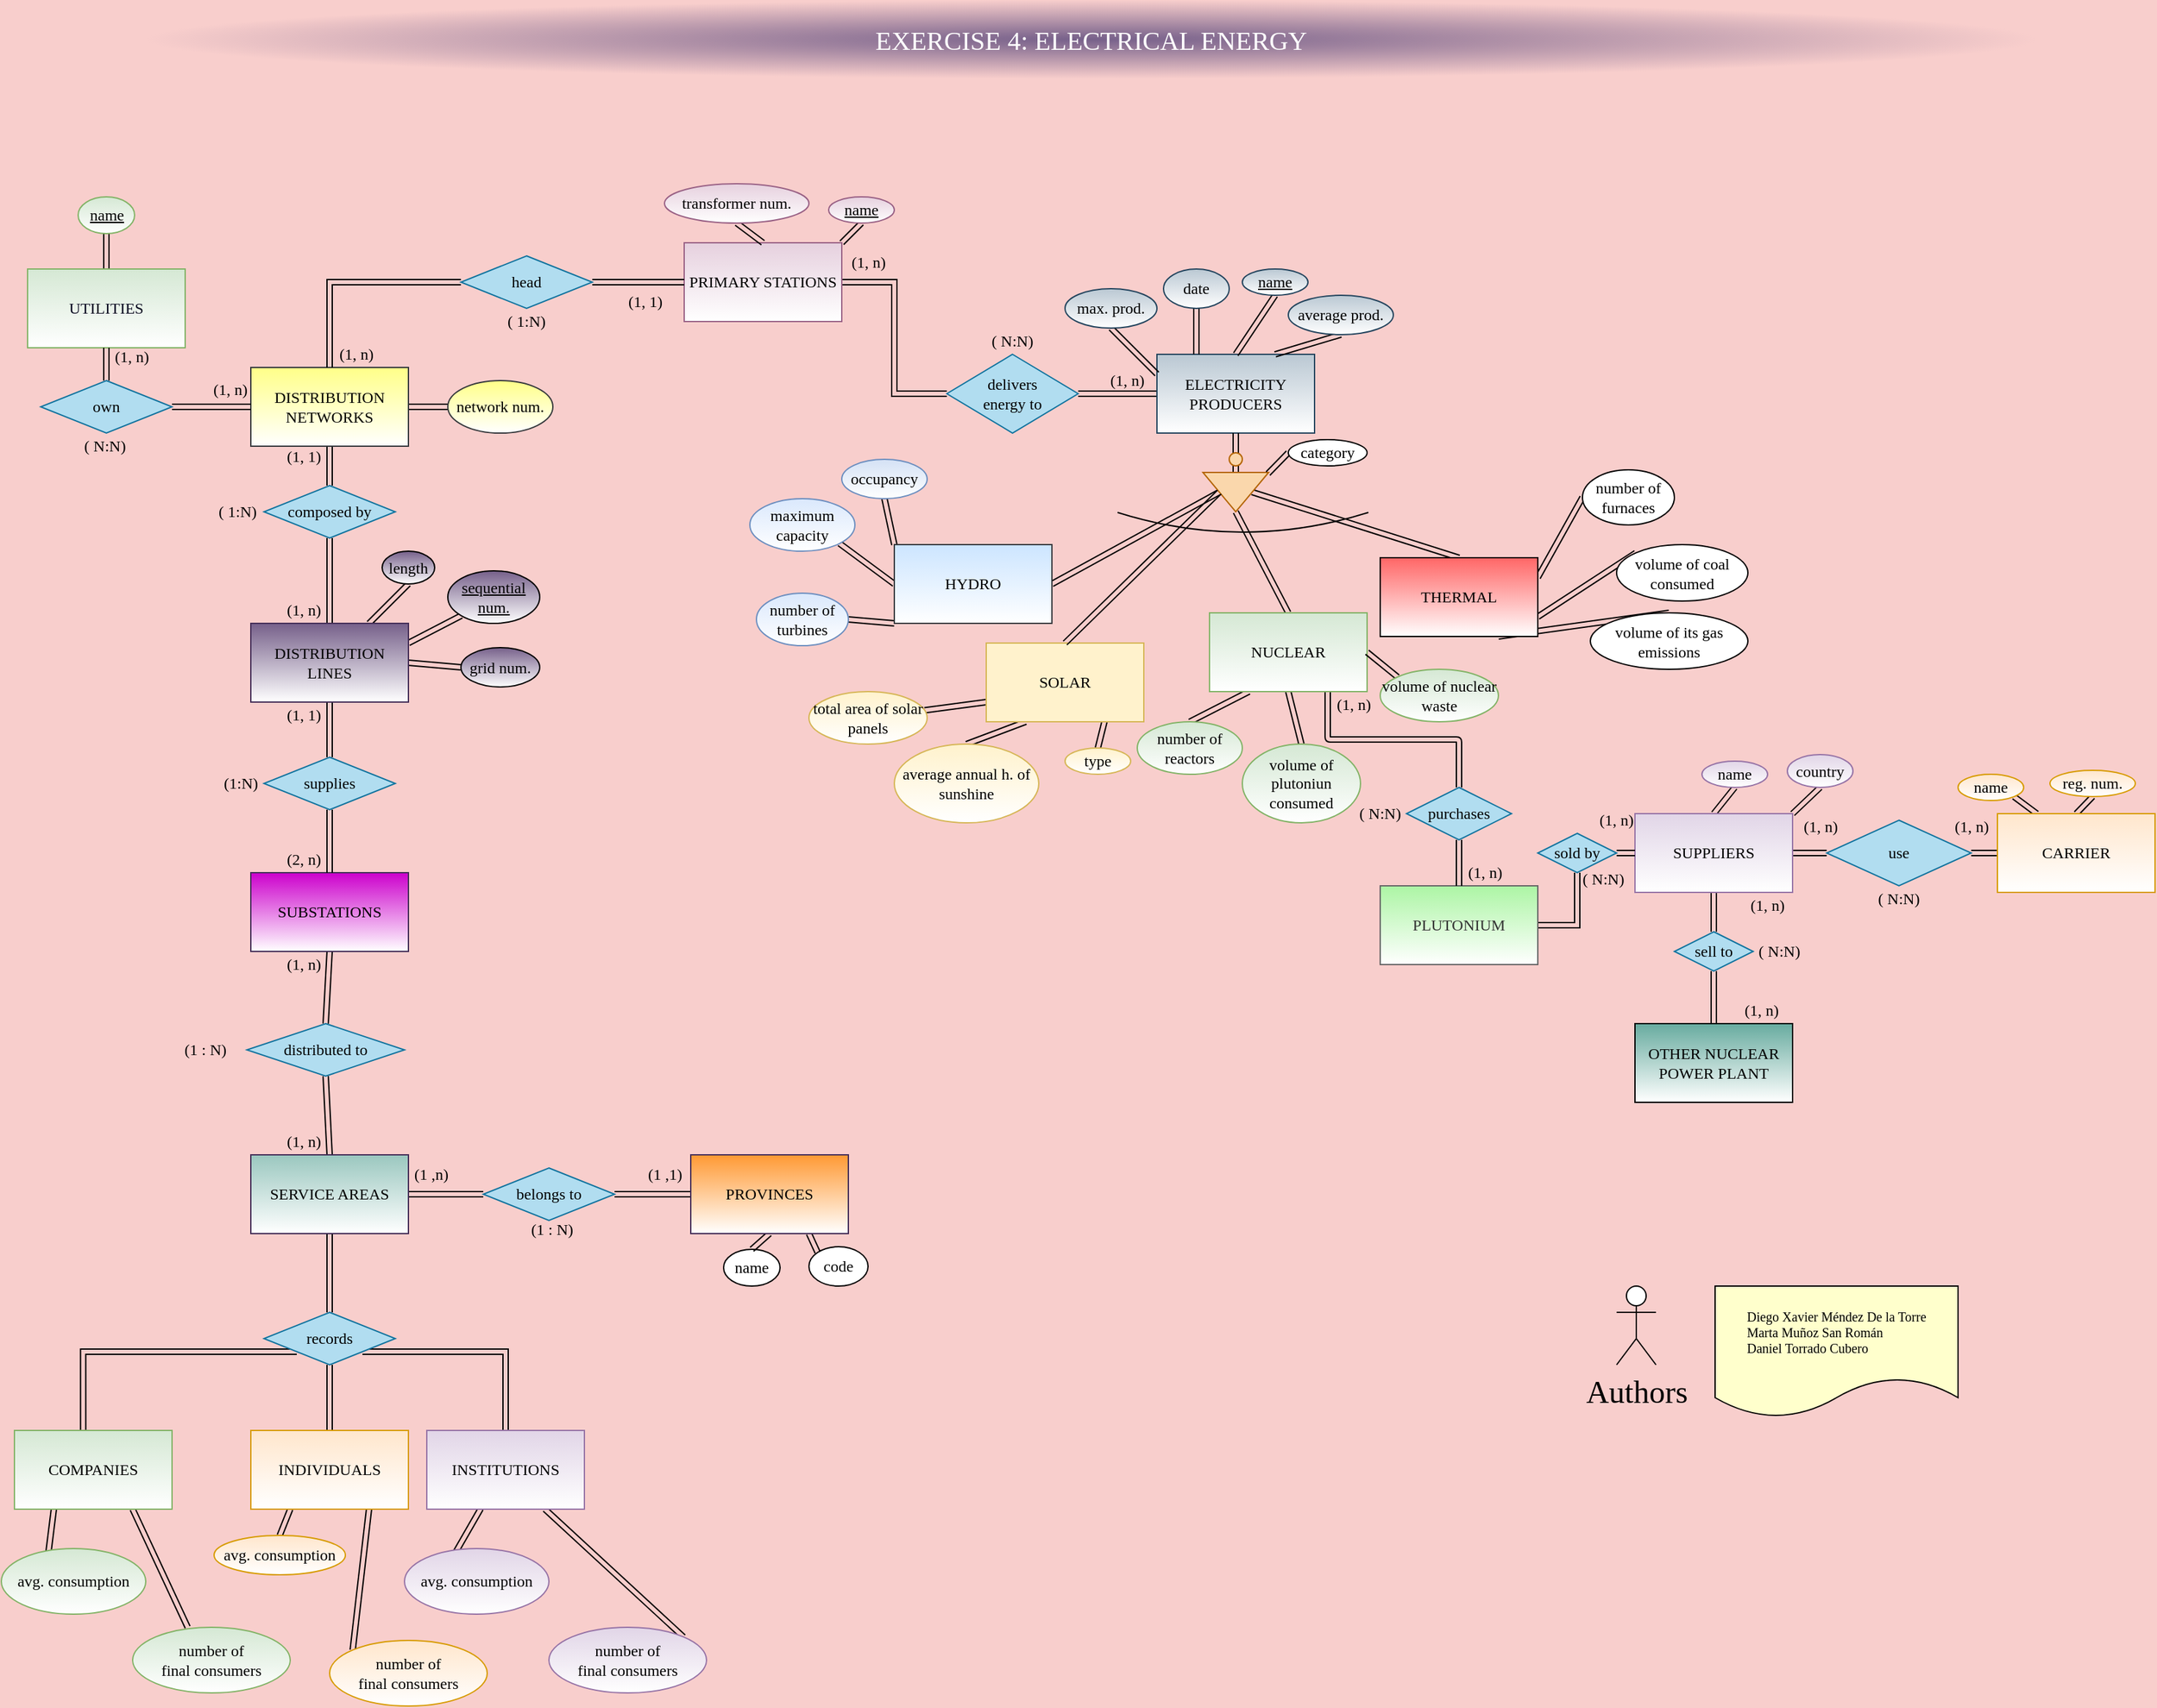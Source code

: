 <mxfile version="15.5.4" type="github"><diagram id="prFXIi07WwqbswN5CA85" name="Page-1"><mxGraphModel dx="2825" dy="1813" grid="1" gridSize="10" guides="1" tooltips="1" connect="1" arrows="1" fold="1" page="1" pageScale="1" pageWidth="827" pageHeight="1169" background="#F8CECC" math="0" shadow="0"><root><mxCell id="0"/><mxCell id="1" parent="0"/><mxCell id="YrB3uc7D3PAE-RMALFRV-20" style="edgeStyle=none;shape=link;rounded=0;orthogonalLoop=1;jettySize=auto;html=1;exitX=0;exitY=0.5;exitDx=0;exitDy=0;entryX=1;entryY=0.5;entryDx=0;entryDy=0;fontFamily=Comic Sans MS;" parent="1" source="ldzS_NpJP0oDCwRh57yl-1" target="YrB3uc7D3PAE-RMALFRV-17" edge="1"><mxGeometry relative="1" as="geometry"/></mxCell><mxCell id="ldzS_NpJP0oDCwRh57yl-1" value="&lt;font&gt;ELECTRICITY&lt;br&gt;PRODUCERS&lt;/font&gt;" style="whiteSpace=wrap;html=1;fillColor=#bac8d3;fontFamily=Comic Sans MS;strokeColor=#23445d;gradientColor=#ffffff;" parent="1" vertex="1"><mxGeometry x="50" y="-50" width="120" height="60" as="geometry"/></mxCell><mxCell id="ldzS_NpJP0oDCwRh57yl-11" style="edgeStyle=none;shape=link;orthogonalLoop=1;jettySize=auto;html=1;exitX=0.5;exitY=1;exitDx=0;exitDy=0;entryX=0.5;entryY=0;entryDx=0;entryDy=0;fontFamily=Comic Sans MS;" parent="1" source="ldzS_NpJP0oDCwRh57yl-7" target="ldzS_NpJP0oDCwRh57yl-1" edge="1"><mxGeometry relative="1" as="geometry"/></mxCell><mxCell id="ldzS_NpJP0oDCwRh57yl-7" value="&lt;u&gt;name&lt;/u&gt;" style="ellipse;whiteSpace=wrap;html=1;fontFamily=Comic Sans MS;fillColor=#bac8d3;strokeColor=#23445d;gradientColor=#ffffff;" parent="1" vertex="1"><mxGeometry x="115" y="-115" width="50" height="20" as="geometry"/></mxCell><mxCell id="ldzS_NpJP0oDCwRh57yl-14" style="edgeStyle=none;shape=link;orthogonalLoop=1;jettySize=auto;html=1;exitX=0.5;exitY=1;exitDx=0;exitDy=0;entryX=0.75;entryY=0;entryDx=0;entryDy=0;fontFamily=Comic Sans MS;" parent="1" source="ldzS_NpJP0oDCwRh57yl-8" target="ldzS_NpJP0oDCwRh57yl-1" edge="1"><mxGeometry relative="1" as="geometry"/></mxCell><mxCell id="ldzS_NpJP0oDCwRh57yl-8" value="average prod." style="ellipse;whiteSpace=wrap;html=1;fontFamily=Comic Sans MS;fillColor=#bac8d3;strokeColor=#23445d;gradientColor=#ffffff;" parent="1" vertex="1"><mxGeometry x="150" y="-95" width="80" height="30" as="geometry"/></mxCell><mxCell id="ldzS_NpJP0oDCwRh57yl-13" style="edgeStyle=none;shape=link;orthogonalLoop=1;jettySize=auto;html=1;exitX=0.5;exitY=1;exitDx=0;exitDy=0;entryX=0;entryY=0.25;entryDx=0;entryDy=0;fontFamily=Comic Sans MS;" parent="1" source="ldzS_NpJP0oDCwRh57yl-9" target="ldzS_NpJP0oDCwRh57yl-1" edge="1"><mxGeometry relative="1" as="geometry"/></mxCell><mxCell id="ldzS_NpJP0oDCwRh57yl-9" value="max. prod." style="ellipse;whiteSpace=wrap;html=1;fontFamily=Comic Sans MS;fillColor=#bac8d3;strokeColor=#23445d;gradientColor=#ffffff;" parent="1" vertex="1"><mxGeometry x="-20" y="-100" width="70" height="30" as="geometry"/></mxCell><mxCell id="ldzS_NpJP0oDCwRh57yl-12" style="edgeStyle=none;shape=link;orthogonalLoop=1;jettySize=auto;html=1;exitX=0.5;exitY=1;exitDx=0;exitDy=0;entryX=0.25;entryY=0;entryDx=0;entryDy=0;fontFamily=Comic Sans MS;" parent="1" source="ldzS_NpJP0oDCwRh57yl-10" target="ldzS_NpJP0oDCwRh57yl-1" edge="1"><mxGeometry relative="1" as="geometry"/></mxCell><mxCell id="ldzS_NpJP0oDCwRh57yl-10" value="date" style="ellipse;whiteSpace=wrap;html=1;fontFamily=Comic Sans MS;fillColor=#bac8d3;strokeColor=#23445d;gradientColor=#ffffff;" parent="1" vertex="1"><mxGeometry x="55" y="-115" width="50" height="30" as="geometry"/></mxCell><mxCell id="ldzS_NpJP0oDCwRh57yl-29" style="edgeStyle=none;shape=link;orthogonalLoop=1;jettySize=auto;html=1;exitX=0.5;exitY=0;exitDx=0;exitDy=0;entryX=0.5;entryY=0;entryDx=0;entryDy=0;fontFamily=Comic Sans MS;" parent="1" source="ldzS_NpJP0oDCwRh57yl-15" target="ldzS_NpJP0oDCwRh57yl-20" edge="1"><mxGeometry relative="1" as="geometry"/></mxCell><mxCell id="6f_53nZZ5mZmEuRhW4eu-20" style="edgeStyle=none;shape=link;orthogonalLoop=1;jettySize=auto;html=1;exitX=1;exitY=0.25;exitDx=0;exitDy=0;entryX=0;entryY=0.5;entryDx=0;entryDy=0;fontFamily=Comic Sans MS;" parent="1" source="ldzS_NpJP0oDCwRh57yl-15" target="6f_53nZZ5mZmEuRhW4eu-19" edge="1"><mxGeometry relative="1" as="geometry"/></mxCell><mxCell id="6f_53nZZ5mZmEuRhW4eu-21" style="edgeStyle=none;shape=link;orthogonalLoop=1;jettySize=auto;html=1;exitX=1;exitY=0.75;exitDx=0;exitDy=0;entryX=0;entryY=0;entryDx=0;entryDy=0;fontFamily=Comic Sans MS;" parent="1" source="ldzS_NpJP0oDCwRh57yl-15" target="6f_53nZZ5mZmEuRhW4eu-18" edge="1"><mxGeometry relative="1" as="geometry"/></mxCell><mxCell id="6f_53nZZ5mZmEuRhW4eu-22" style="edgeStyle=none;shape=link;orthogonalLoop=1;jettySize=auto;html=1;exitX=0.75;exitY=1;exitDx=0;exitDy=0;entryX=0.5;entryY=0;entryDx=0;entryDy=0;fontFamily=Comic Sans MS;" parent="1" source="ldzS_NpJP0oDCwRh57yl-15" target="6f_53nZZ5mZmEuRhW4eu-17" edge="1"><mxGeometry relative="1" as="geometry"/></mxCell><mxCell id="ldzS_NpJP0oDCwRh57yl-15" value="&lt;font&gt;THERMAL&lt;/font&gt;" style="whiteSpace=wrap;html=1;fillColor=#FF6666;strokeColor=#000000;gradientColor=#ffffff;fontFamily=Comic Sans MS;" parent="1" vertex="1"><mxGeometry x="220" y="105" width="120" height="60" as="geometry"/></mxCell><mxCell id="ldzS_NpJP0oDCwRh57yl-28" style="edgeStyle=none;shape=link;orthogonalLoop=1;jettySize=auto;html=1;exitX=0.5;exitY=0;exitDx=0;exitDy=0;entryX=1;entryY=0.5;entryDx=0;entryDy=0;fontFamily=Comic Sans MS;" parent="1" source="ldzS_NpJP0oDCwRh57yl-16" target="ldzS_NpJP0oDCwRh57yl-20" edge="1"><mxGeometry relative="1" as="geometry"/></mxCell><mxCell id="6f_53nZZ5mZmEuRhW4eu-14" style="edgeStyle=none;shape=link;orthogonalLoop=1;jettySize=auto;html=1;exitX=0.25;exitY=1;exitDx=0;exitDy=0;entryX=0.5;entryY=0;entryDx=0;entryDy=0;fontFamily=Comic Sans MS;" parent="1" source="ldzS_NpJP0oDCwRh57yl-16" target="6f_53nZZ5mZmEuRhW4eu-9" edge="1"><mxGeometry relative="1" as="geometry"/></mxCell><mxCell id="6f_53nZZ5mZmEuRhW4eu-15" style="edgeStyle=none;shape=link;orthogonalLoop=1;jettySize=auto;html=1;exitX=0.5;exitY=1;exitDx=0;exitDy=0;entryX=0.5;entryY=0;entryDx=0;entryDy=0;fontFamily=Comic Sans MS;" parent="1" source="ldzS_NpJP0oDCwRh57yl-16" target="6f_53nZZ5mZmEuRhW4eu-8" edge="1"><mxGeometry relative="1" as="geometry"/></mxCell><mxCell id="6f_53nZZ5mZmEuRhW4eu-25" style="edgeStyle=orthogonalEdgeStyle;shape=link;orthogonalLoop=1;jettySize=auto;html=1;exitX=0.75;exitY=1;exitDx=0;exitDy=0;entryX=0.5;entryY=0;entryDx=0;entryDy=0;fontFamily=Comic Sans MS;" parent="1" source="ldzS_NpJP0oDCwRh57yl-16" target="6f_53nZZ5mZmEuRhW4eu-24" edge="1"><mxGeometry relative="1" as="geometry"/></mxCell><mxCell id="ldzS_NpJP0oDCwRh57yl-16" value="&lt;font&gt;NUCLEAR&lt;/font&gt;" style="whiteSpace=wrap;html=1;fillColor=#d5e8d4;strokeColor=#82b366;fontFamily=Comic Sans MS;gradientColor=#ffffff;" parent="1" vertex="1"><mxGeometry x="90" y="147" width="120" height="60" as="geometry"/></mxCell><mxCell id="6f_53nZZ5mZmEuRhW4eu-4" style="edgeStyle=none;shape=link;orthogonalLoop=1;jettySize=auto;html=1;exitX=0;exitY=0.75;exitDx=0;exitDy=0;fontFamily=Comic Sans MS;" parent="1" source="ldzS_NpJP0oDCwRh57yl-17" target="6f_53nZZ5mZmEuRhW4eu-1" edge="1"><mxGeometry relative="1" as="geometry"/></mxCell><mxCell id="6f_53nZZ5mZmEuRhW4eu-10" style="edgeStyle=none;shape=link;orthogonalLoop=1;jettySize=auto;html=1;exitX=0.25;exitY=1;exitDx=0;exitDy=0;entryX=0.5;entryY=0;entryDx=0;entryDy=0;fontFamily=Comic Sans MS;" parent="1" source="ldzS_NpJP0oDCwRh57yl-17" target="6f_53nZZ5mZmEuRhW4eu-5" edge="1"><mxGeometry relative="1" as="geometry"/></mxCell><mxCell id="6f_53nZZ5mZmEuRhW4eu-11" style="edgeStyle=none;shape=link;orthogonalLoop=1;jettySize=auto;html=1;exitX=0.75;exitY=1;exitDx=0;exitDy=0;entryX=0.5;entryY=0;entryDx=0;entryDy=0;fontFamily=Comic Sans MS;" parent="1" source="ldzS_NpJP0oDCwRh57yl-17" target="6f_53nZZ5mZmEuRhW4eu-6" edge="1"><mxGeometry relative="1" as="geometry"/></mxCell><mxCell id="ldzS_NpJP0oDCwRh57yl-17" value="&lt;font&gt;SOLAR&lt;/font&gt;" style="whiteSpace=wrap;html=1;fillColor=#fff2cc;strokeColor=#d6b656;fontFamily=Comic Sans MS;" parent="1" vertex="1"><mxGeometry x="-80" y="170" width="120" height="60" as="geometry"/></mxCell><mxCell id="ldzS_NpJP0oDCwRh57yl-26" style="edgeStyle=none;shape=link;orthogonalLoop=1;jettySize=auto;html=1;exitX=1;exitY=0.5;exitDx=0;exitDy=0;entryX=0.5;entryY=1;entryDx=0;entryDy=0;fontFamily=Comic Sans MS;" parent="1" source="ldzS_NpJP0oDCwRh57yl-18" target="ldzS_NpJP0oDCwRh57yl-20" edge="1"><mxGeometry relative="1" as="geometry"/></mxCell><mxCell id="ldzS_NpJP0oDCwRh57yl-34" style="edgeStyle=none;shape=link;orthogonalLoop=1;jettySize=auto;html=1;exitX=0;exitY=1;exitDx=0;exitDy=0;entryX=1;entryY=0.5;entryDx=0;entryDy=0;fontFamily=Comic Sans MS;" parent="1" source="ldzS_NpJP0oDCwRh57yl-18" target="ldzS_NpJP0oDCwRh57yl-30" edge="1"><mxGeometry relative="1" as="geometry"/></mxCell><mxCell id="ldzS_NpJP0oDCwRh57yl-35" style="edgeStyle=none;shape=link;orthogonalLoop=1;jettySize=auto;html=1;exitX=0;exitY=0.5;exitDx=0;exitDy=0;entryX=1;entryY=1;entryDx=0;entryDy=0;fontFamily=Comic Sans MS;" parent="1" source="ldzS_NpJP0oDCwRh57yl-18" target="ldzS_NpJP0oDCwRh57yl-31" edge="1"><mxGeometry relative="1" as="geometry"/></mxCell><mxCell id="ldzS_NpJP0oDCwRh57yl-37" style="edgeStyle=none;shape=link;orthogonalLoop=1;jettySize=auto;html=1;exitX=0;exitY=0;exitDx=0;exitDy=0;entryX=0.5;entryY=1;entryDx=0;entryDy=0;fontFamily=Comic Sans MS;" parent="1" source="ldzS_NpJP0oDCwRh57yl-18" target="ldzS_NpJP0oDCwRh57yl-32" edge="1"><mxGeometry relative="1" as="geometry"/></mxCell><mxCell id="ldzS_NpJP0oDCwRh57yl-18" value="&lt;font&gt;HYDRO&lt;/font&gt;" style="whiteSpace=wrap;html=1;fillColor=#cce5ff;strokeColor=#36393d;gradientColor=#ffffff;fontFamily=Comic Sans MS;" parent="1" vertex="1"><mxGeometry x="-150" y="95" width="120" height="60" as="geometry"/></mxCell><mxCell id="ldzS_NpJP0oDCwRh57yl-22" style="edgeStyle=none;shape=link;orthogonalLoop=1;jettySize=auto;html=1;exitX=0.5;exitY=0;exitDx=0;exitDy=0;entryX=0.5;entryY=1;entryDx=0;entryDy=0;fontFamily=Comic Sans MS;" parent="1" source="ldzS_NpJP0oDCwRh57yl-19" target="ldzS_NpJP0oDCwRh57yl-1" edge="1"><mxGeometry relative="1" as="geometry"/></mxCell><mxCell id="ldzS_NpJP0oDCwRh57yl-23" style="edgeStyle=none;shape=link;orthogonalLoop=1;jettySize=auto;html=1;exitX=0.5;exitY=1;exitDx=0;exitDy=0;entryX=0;entryY=0.5;entryDx=0;entryDy=0;fontFamily=Comic Sans MS;" parent="1" source="ldzS_NpJP0oDCwRh57yl-19" target="ldzS_NpJP0oDCwRh57yl-20" edge="1"><mxGeometry relative="1" as="geometry"/></mxCell><mxCell id="YrB3uc7D3PAE-RMALFRV-31" value="" style="edgeStyle=none;shape=link;rounded=0;orthogonalLoop=1;jettySize=auto;html=1;fontFamily=Comic Sans MS;" parent="1" source="ldzS_NpJP0oDCwRh57yl-19" target="ldzS_NpJP0oDCwRh57yl-20" edge="1"><mxGeometry relative="1" as="geometry"/></mxCell><mxCell id="ldzS_NpJP0oDCwRh57yl-19" value="" style="ellipse;whiteSpace=wrap;html=1;aspect=fixed;fillColor=#fad7ac;strokeColor=#b46504;fontFamily=Comic Sans MS;" parent="1" vertex="1"><mxGeometry x="105" y="25" width="10" height="10" as="geometry"/></mxCell><mxCell id="ldzS_NpJP0oDCwRh57yl-20" value="" style="triangle;whiteSpace=wrap;html=1;rotation=90;fillColor=#fad7ac;strokeColor=#b46504;fontFamily=Comic Sans MS;" parent="1" vertex="1"><mxGeometry x="95" y="30" width="30" height="50" as="geometry"/></mxCell><mxCell id="ldzS_NpJP0oDCwRh57yl-25" style="edgeStyle=none;shape=link;orthogonalLoop=1;jettySize=auto;html=1;exitX=0;exitY=0.5;exitDx=0;exitDy=0;entryX=0.029;entryY=0.009;entryDx=0;entryDy=0;entryPerimeter=0;fontFamily=Comic Sans MS;" parent="1" source="ldzS_NpJP0oDCwRh57yl-24" target="ldzS_NpJP0oDCwRh57yl-20" edge="1"><mxGeometry relative="1" as="geometry"/></mxCell><mxCell id="ldzS_NpJP0oDCwRh57yl-24" value="category" style="ellipse;whiteSpace=wrap;html=1;fontFamily=Comic Sans MS;" parent="1" vertex="1"><mxGeometry x="150" y="15" width="60" height="20" as="geometry"/></mxCell><mxCell id="ldzS_NpJP0oDCwRh57yl-30" value="number of turbines" style="ellipse;whiteSpace=wrap;html=1;fontFamily=Comic Sans MS;fillColor=#dae8fc;strokeColor=#6c8ebf;gradientColor=#ffffff;" parent="1" vertex="1"><mxGeometry x="-255" y="132" width="70" height="40" as="geometry"/></mxCell><mxCell id="ldzS_NpJP0oDCwRh57yl-31" value="maximum capacity" style="ellipse;whiteSpace=wrap;html=1;fontFamily=Comic Sans MS;fillColor=#dae8fc;strokeColor=#6c8ebf;gradientColor=#ffffff;" parent="1" vertex="1"><mxGeometry x="-260" y="60" width="80" height="40" as="geometry"/></mxCell><mxCell id="ldzS_NpJP0oDCwRh57yl-32" value="occupancy&lt;br&gt;" style="ellipse;whiteSpace=wrap;html=1;fontFamily=Comic Sans MS;gradientColor=#ffffff;fillColor=#D4E1F5;strokeColor=#6C8EBF;" parent="1" vertex="1"><mxGeometry x="-190" y="30" width="65" height="30" as="geometry"/></mxCell><mxCell id="6f_53nZZ5mZmEuRhW4eu-1" value="total area of solar panels" style="ellipse;whiteSpace=wrap;html=1;fontFamily=Comic Sans MS;fillColor=#fff2cc;strokeColor=#d6b656;gradientColor=#ffffff;" parent="1" vertex="1"><mxGeometry x="-215" y="207" width="90" height="40" as="geometry"/></mxCell><mxCell id="6f_53nZZ5mZmEuRhW4eu-5" value="average annual h. of sunshine" style="ellipse;whiteSpace=wrap;html=1;fontFamily=Comic Sans MS;fillColor=#fff2cc;strokeColor=#d6b656;gradientColor=#ffffff;" parent="1" vertex="1"><mxGeometry x="-150" y="247" width="110" height="60" as="geometry"/></mxCell><mxCell id="6f_53nZZ5mZmEuRhW4eu-6" value="type" style="ellipse;whiteSpace=wrap;html=1;fontFamily=Comic Sans MS;fillColor=#fff2cc;strokeColor=#d6b656;gradientColor=#ffffff;" parent="1" vertex="1"><mxGeometry x="-20" y="250" width="50" height="20" as="geometry"/></mxCell><mxCell id="6f_53nZZ5mZmEuRhW4eu-16" style="edgeStyle=none;shape=link;orthogonalLoop=1;jettySize=auto;html=1;exitX=0;exitY=0;exitDx=0;exitDy=0;entryX=1;entryY=0.5;entryDx=0;entryDy=0;fontFamily=Comic Sans MS;" parent="1" source="6f_53nZZ5mZmEuRhW4eu-7" target="ldzS_NpJP0oDCwRh57yl-16" edge="1"><mxGeometry relative="1" as="geometry"/></mxCell><mxCell id="6f_53nZZ5mZmEuRhW4eu-7" value="volume of nuclear waste" style="ellipse;whiteSpace=wrap;html=1;fontFamily=Comic Sans MS;fillColor=#d5e8d4;strokeColor=#82b366;gradientColor=#ffffff;" parent="1" vertex="1"><mxGeometry x="220" y="190" width="90" height="40" as="geometry"/></mxCell><mxCell id="6f_53nZZ5mZmEuRhW4eu-8" value="volume of plutoniun consumed" style="ellipse;whiteSpace=wrap;html=1;fontFamily=Comic Sans MS;fillColor=#d5e8d4;strokeColor=#82b366;gradientColor=#ffffff;" parent="1" vertex="1"><mxGeometry x="115" y="247" width="90" height="60" as="geometry"/></mxCell><mxCell id="6f_53nZZ5mZmEuRhW4eu-9" value="number of reactors" style="ellipse;whiteSpace=wrap;html=1;fontFamily=Comic Sans MS;fillColor=#d5e8d4;strokeColor=#82b366;gradientColor=#ffffff;" parent="1" vertex="1"><mxGeometry x="35" y="230" width="80" height="40" as="geometry"/></mxCell><mxCell id="pt-1sr9hqCRw2JSQ9cuS-3" value="" style="shape=dataStorage;whiteSpace=wrap;html=1;fixedSize=1;rotation=-90;fontFamily=Comic Sans MS;" parent="1" vertex="1"><mxGeometry x="108" y="-17.5" width="15" height="191" as="geometry"/></mxCell><mxCell id="6f_53nZZ5mZmEuRhW4eu-13" value="" style="edgeStyle=none;shape=link;orthogonalLoop=1;jettySize=auto;html=1;exitX=0.5;exitY=0;exitDx=0;exitDy=0;entryX=0.5;entryY=1;entryDx=0;entryDy=0;endArrow=none;fontFamily=Comic Sans MS;" parent="1" source="ldzS_NpJP0oDCwRh57yl-17" target="ldzS_NpJP0oDCwRh57yl-20" edge="1"><mxGeometry relative="1" as="geometry"><mxPoint x="-20" y="170" as="sourcePoint"/><mxPoint x="110" y="80" as="targetPoint"/></mxGeometry></mxCell><mxCell id="6f_53nZZ5mZmEuRhW4eu-17" value="volume of its gas emissions" style="ellipse;whiteSpace=wrap;html=1;fontFamily=Comic Sans MS;" parent="1" vertex="1"><mxGeometry x="380" y="147" width="120" height="43" as="geometry"/></mxCell><mxCell id="6f_53nZZ5mZmEuRhW4eu-18" value="volume of coal consumed" style="ellipse;whiteSpace=wrap;html=1;fontFamily=Comic Sans MS;" parent="1" vertex="1"><mxGeometry x="400" y="95" width="100" height="43" as="geometry"/></mxCell><mxCell id="6f_53nZZ5mZmEuRhW4eu-19" value="number of furnaces" style="ellipse;whiteSpace=wrap;html=1;fontFamily=Comic Sans MS;" parent="1" vertex="1"><mxGeometry x="374" y="38" width="70" height="42" as="geometry"/></mxCell><mxCell id="8VY6zZfBCuzKIHHQkvY5-9" style="edgeStyle=orthogonalEdgeStyle;shape=link;rounded=0;orthogonalLoop=1;jettySize=auto;html=1;exitX=1;exitY=0.5;exitDx=0;exitDy=0;entryX=0.5;entryY=1;entryDx=0;entryDy=0;fontFamily=Comic Sans MS;" parent="1" source="6f_53nZZ5mZmEuRhW4eu-23" target="8VY6zZfBCuzKIHHQkvY5-8" edge="1"><mxGeometry relative="1" as="geometry"/></mxCell><mxCell id="6f_53nZZ5mZmEuRhW4eu-23" value="&lt;font&gt;PLUTONIUM&lt;/font&gt;" style="whiteSpace=wrap;html=1;fillColor=#ACF5A4;fontColor=#333333;strokeColor=#666666;fontFamily=Comic Sans MS;gradientColor=#ffffff;" parent="1" vertex="1"><mxGeometry x="220" y="355" width="120" height="60" as="geometry"/></mxCell><mxCell id="6f_53nZZ5mZmEuRhW4eu-26" style="edgeStyle=none;shape=link;orthogonalLoop=1;jettySize=auto;html=1;exitX=0.5;exitY=1;exitDx=0;exitDy=0;entryX=0.5;entryY=0;entryDx=0;entryDy=0;fontFamily=Comic Sans MS;" parent="1" source="6f_53nZZ5mZmEuRhW4eu-24" target="6f_53nZZ5mZmEuRhW4eu-23" edge="1"><mxGeometry relative="1" as="geometry"/></mxCell><mxCell id="6f_53nZZ5mZmEuRhW4eu-24" value="purchases" style="rhombus;whiteSpace=wrap;html=1;fillColor=#b1ddf0;strokeColor=#10739e;fontFamily=Comic Sans MS;" parent="1" vertex="1"><mxGeometry x="240" y="280" width="80" height="40" as="geometry"/></mxCell><mxCell id="YrB3uc7D3PAE-RMALFRV-6" style="edgeStyle=none;shape=link;rounded=0;orthogonalLoop=1;jettySize=auto;html=1;exitX=0.5;exitY=0;exitDx=0;exitDy=0;entryX=0.5;entryY=1;entryDx=0;entryDy=0;fontFamily=Comic Sans MS;" parent="1" source="6f_53nZZ5mZmEuRhW4eu-27" target="6f_53nZZ5mZmEuRhW4eu-28" edge="1"><mxGeometry relative="1" as="geometry"/></mxCell><mxCell id="YrB3uc7D3PAE-RMALFRV-7" style="edgeStyle=none;shape=link;rounded=0;orthogonalLoop=1;jettySize=auto;html=1;exitX=1;exitY=0;exitDx=0;exitDy=0;entryX=0.5;entryY=1;entryDx=0;entryDy=0;fontFamily=Comic Sans MS;" parent="1" source="6f_53nZZ5mZmEuRhW4eu-27" target="YrB3uc7D3PAE-RMALFRV-1" edge="1"><mxGeometry relative="1" as="geometry"/></mxCell><mxCell id="YrB3uc7D3PAE-RMALFRV-8" style="edgeStyle=none;shape=link;rounded=0;orthogonalLoop=1;jettySize=auto;html=1;exitX=1;exitY=0.5;exitDx=0;exitDy=0;entryX=0;entryY=0.5;entryDx=0;entryDy=0;fontFamily=Comic Sans MS;" parent="1" source="6f_53nZZ5mZmEuRhW4eu-27" target="YrB3uc7D3PAE-RMALFRV-2" edge="1"><mxGeometry relative="1" as="geometry"/></mxCell><mxCell id="8VY6zZfBCuzKIHHQkvY5-2" style="edgeStyle=orthogonalEdgeStyle;shape=link;rounded=0;orthogonalLoop=1;jettySize=auto;html=1;exitX=0.5;exitY=1;exitDx=0;exitDy=0;entryX=0.5;entryY=0;entryDx=0;entryDy=0;fontFamily=Comic Sans MS;" parent="1" source="6f_53nZZ5mZmEuRhW4eu-27" target="YrB3uc7D3PAE-RMALFRV-16" edge="1"><mxGeometry relative="1" as="geometry"/></mxCell><mxCell id="6f_53nZZ5mZmEuRhW4eu-27" value="&lt;font&gt;SUPPLIERS&lt;/font&gt;" style="whiteSpace=wrap;html=1;fillColor=#e1d5e7;strokeColor=#9673a6;fontFamily=Comic Sans MS;gradientColor=#ffffff;" parent="1" vertex="1"><mxGeometry x="414" y="300" width="120" height="60" as="geometry"/></mxCell><mxCell id="6f_53nZZ5mZmEuRhW4eu-28" value="name" style="ellipse;whiteSpace=wrap;html=1;fontFamily=Comic Sans MS;fillColor=#e1d5e7;strokeColor=#9673a6;gradientColor=#ffffff;" parent="1" vertex="1"><mxGeometry x="465" y="260" width="50" height="20" as="geometry"/></mxCell><mxCell id="YrB3uc7D3PAE-RMALFRV-1" value="&lt;font&gt;country&lt;/font&gt;" style="ellipse;whiteSpace=wrap;html=1;fontFamily=Comic Sans MS;fillColor=#e1d5e7;strokeColor=#9673a6;gradientColor=#ffffff;" parent="1" vertex="1"><mxGeometry x="530" y="255" width="50" height="25" as="geometry"/></mxCell><mxCell id="YrB3uc7D3PAE-RMALFRV-9" style="edgeStyle=none;shape=link;rounded=0;orthogonalLoop=1;jettySize=auto;html=1;exitX=1;exitY=0.5;exitDx=0;exitDy=0;entryX=0;entryY=0.5;entryDx=0;entryDy=0;fontFamily=Comic Sans MS;" parent="1" source="YrB3uc7D3PAE-RMALFRV-2" target="YrB3uc7D3PAE-RMALFRV-4" edge="1"><mxGeometry relative="1" as="geometry"/></mxCell><mxCell id="YrB3uc7D3PAE-RMALFRV-2" value="use" style="rhombus;whiteSpace=wrap;html=1;fillColor=#b1ddf0;strokeColor=#10739e;fontFamily=Comic Sans MS;" parent="1" vertex="1"><mxGeometry x="560" y="305" width="110" height="50" as="geometry"/></mxCell><mxCell id="YrB3uc7D3PAE-RMALFRV-12" style="edgeStyle=none;shape=link;rounded=0;orthogonalLoop=1;jettySize=auto;html=1;exitX=0.25;exitY=0;exitDx=0;exitDy=0;entryX=1;entryY=1;entryDx=0;entryDy=0;fontFamily=Comic Sans MS;" parent="1" source="YrB3uc7D3PAE-RMALFRV-4" target="YrB3uc7D3PAE-RMALFRV-10" edge="1"><mxGeometry relative="1" as="geometry"/></mxCell><mxCell id="YrB3uc7D3PAE-RMALFRV-13" style="edgeStyle=none;shape=link;rounded=0;orthogonalLoop=1;jettySize=auto;html=1;exitX=0.5;exitY=0;exitDx=0;exitDy=0;entryX=0.5;entryY=1;entryDx=0;entryDy=0;fontFamily=Comic Sans MS;" parent="1" source="YrB3uc7D3PAE-RMALFRV-4" target="YrB3uc7D3PAE-RMALFRV-11" edge="1"><mxGeometry relative="1" as="geometry"/></mxCell><mxCell id="YrB3uc7D3PAE-RMALFRV-4" value="&lt;font&gt;CARRIER&lt;/font&gt;" style="rounded=0;whiteSpace=wrap;html=1;sketch=0;fillColor=#ffe6cc;strokeColor=#d79b00;fontFamily=Comic Sans MS;gradientColor=#ffffff;" parent="1" vertex="1"><mxGeometry x="690" y="300" width="120" height="60" as="geometry"/></mxCell><mxCell id="YrB3uc7D3PAE-RMALFRV-10" value="name" style="ellipse;whiteSpace=wrap;html=1;fontFamily=Comic Sans MS;fillColor=#ffe6cc;strokeColor=#d79b00;gradientColor=#ffffff;" parent="1" vertex="1"><mxGeometry x="660" y="270" width="50" height="20" as="geometry"/></mxCell><mxCell id="YrB3uc7D3PAE-RMALFRV-11" value="reg. num." style="ellipse;whiteSpace=wrap;html=1;fontFamily=Comic Sans MS;fillColor=#ffe6cc;strokeColor=#d79b00;gradientColor=#ffffff;" parent="1" vertex="1"><mxGeometry x="730" y="267" width="65" height="20" as="geometry"/></mxCell><mxCell id="YrB3uc7D3PAE-RMALFRV-15" value="&lt;font&gt;OTHER NUCLEAR POWER PLANT&lt;/font&gt;" style="rounded=0;whiteSpace=wrap;html=1;fontFamily=Comic Sans MS;gradientColor=#ffffff;fillColor=#67AB9F;" parent="1" vertex="1"><mxGeometry x="414" y="460" width="120" height="60" as="geometry"/></mxCell><mxCell id="8VY6zZfBCuzKIHHQkvY5-3" style="edgeStyle=orthogonalEdgeStyle;shape=link;rounded=0;orthogonalLoop=1;jettySize=auto;html=1;exitX=0.5;exitY=1;exitDx=0;exitDy=0;entryX=0.5;entryY=0;entryDx=0;entryDy=0;fontFamily=Comic Sans MS;" parent="1" source="YrB3uc7D3PAE-RMALFRV-16" target="YrB3uc7D3PAE-RMALFRV-15" edge="1"><mxGeometry relative="1" as="geometry"/></mxCell><mxCell id="YrB3uc7D3PAE-RMALFRV-16" value="sell to" style="rhombus;whiteSpace=wrap;html=1;fillColor=#b1ddf0;strokeColor=#10739e;fontFamily=Comic Sans MS;" parent="1" vertex="1"><mxGeometry x="444" y="390" width="60" height="30" as="geometry"/></mxCell><mxCell id="YrB3uc7D3PAE-RMALFRV-21" style="edgeStyle=orthogonalEdgeStyle;shape=link;rounded=0;orthogonalLoop=1;jettySize=auto;html=1;exitX=0;exitY=0.5;exitDx=0;exitDy=0;entryX=1;entryY=0.5;entryDx=0;entryDy=0;fontFamily=Comic Sans MS;" parent="1" source="YrB3uc7D3PAE-RMALFRV-17" target="YrB3uc7D3PAE-RMALFRV-19" edge="1"><mxGeometry relative="1" as="geometry"/></mxCell><mxCell id="YrB3uc7D3PAE-RMALFRV-17" value="&lt;font&gt;delivers &lt;br&gt;energy to&lt;/font&gt;" style="rhombus;whiteSpace=wrap;html=1;fontFamily=Comic Sans MS;fillColor=#b1ddf0;strokeColor=#10739e;" parent="1" vertex="1"><mxGeometry x="-110" y="-50" width="100" height="60" as="geometry"/></mxCell><mxCell id="YrB3uc7D3PAE-RMALFRV-18" style="edgeStyle=none;shape=link;rounded=0;orthogonalLoop=1;jettySize=auto;html=1;exitX=0.5;exitY=1;exitDx=0;exitDy=0;fontFamily=Comic Sans MS;" parent="1" source="ldzS_NpJP0oDCwRh57yl-7" target="ldzS_NpJP0oDCwRh57yl-7" edge="1"><mxGeometry relative="1" as="geometry"/></mxCell><mxCell id="YrB3uc7D3PAE-RMALFRV-28" style="edgeStyle=none;shape=link;rounded=0;orthogonalLoop=1;jettySize=auto;html=1;exitX=1;exitY=0;exitDx=0;exitDy=0;entryX=0.5;entryY=1;entryDx=0;entryDy=0;fontFamily=Comic Sans MS;" parent="1" source="YrB3uc7D3PAE-RMALFRV-19" target="YrB3uc7D3PAE-RMALFRV-24" edge="1"><mxGeometry relative="1" as="geometry"/></mxCell><mxCell id="YrB3uc7D3PAE-RMALFRV-19" value="&lt;font&gt;PRIMARY STATIONS&lt;/font&gt;" style="rounded=0;whiteSpace=wrap;html=1;fontFamily=Comic Sans MS;fillColor=#e6d0de;strokeColor=#996185;gradientColor=#ffffff;" parent="1" vertex="1"><mxGeometry x="-310" y="-135" width="120" height="60" as="geometry"/></mxCell><mxCell id="YrB3uc7D3PAE-RMALFRV-22" value="(1, n)" style="text;html=1;align=center;verticalAlign=middle;resizable=0;points=[];autosize=1;strokeColor=none;fillColor=none;fontFamily=Comic Sans MS;" parent="1" vertex="1"><mxGeometry x="-190" y="-130" width="40" height="20" as="geometry"/></mxCell><mxCell id="YrB3uc7D3PAE-RMALFRV-23" value="(1, n)" style="text;html=1;align=center;verticalAlign=middle;resizable=0;points=[];autosize=1;strokeColor=none;fillColor=none;fontFamily=Comic Sans MS;" parent="1" vertex="1"><mxGeometry x="7" y="-40" width="40" height="20" as="geometry"/></mxCell><mxCell id="YrB3uc7D3PAE-RMALFRV-24" value="&lt;u&gt;name&lt;/u&gt;" style="ellipse;whiteSpace=wrap;html=1;fontFamily=Comic Sans MS;fillColor=#e6d0de;strokeColor=#996185;gradientColor=#ffffff;" parent="1" vertex="1"><mxGeometry x="-200" y="-170" width="50" height="20" as="geometry"/></mxCell><mxCell id="YrB3uc7D3PAE-RMALFRV-29" style="edgeStyle=none;shape=link;rounded=0;orthogonalLoop=1;jettySize=auto;html=1;exitX=0.5;exitY=1;exitDx=0;exitDy=0;entryX=0.5;entryY=0;entryDx=0;entryDy=0;fontFamily=Comic Sans MS;" parent="1" source="YrB3uc7D3PAE-RMALFRV-26" target="YrB3uc7D3PAE-RMALFRV-19" edge="1"><mxGeometry relative="1" as="geometry"/></mxCell><mxCell id="YrB3uc7D3PAE-RMALFRV-26" value="transformer num." style="ellipse;whiteSpace=wrap;html=1;fontFamily=Comic Sans MS;fillColor=#e6d0de;strokeColor=#996185;gradientColor=#ffffff;" parent="1" vertex="1"><mxGeometry x="-325" y="-180" width="110" height="30" as="geometry"/></mxCell><mxCell id="YrB3uc7D3PAE-RMALFRV-42" style="edgeStyle=none;shape=link;rounded=0;orthogonalLoop=1;jettySize=auto;html=1;exitX=1;exitY=0.5;exitDx=0;exitDy=0;entryX=0;entryY=0.5;entryDx=0;entryDy=0;fontFamily=Comic Sans MS;fontColor=#0A0B21;" parent="1" source="YrB3uc7D3PAE-RMALFRV-32" target="YrB3uc7D3PAE-RMALFRV-36" edge="1"><mxGeometry relative="1" as="geometry"/></mxCell><mxCell id="8VY6zZfBCuzKIHHQkvY5-16" style="edgeStyle=none;shape=link;rounded=0;orthogonalLoop=1;jettySize=auto;html=1;exitX=0.5;exitY=1;exitDx=0;exitDy=0;entryX=0.5;entryY=0;entryDx=0;entryDy=0;fontFamily=Comic Sans MS;" parent="1" source="YrB3uc7D3PAE-RMALFRV-32" target="8VY6zZfBCuzKIHHQkvY5-14" edge="1"><mxGeometry relative="1" as="geometry"/></mxCell><mxCell id="YrB3uc7D3PAE-RMALFRV-32" value="DISTRIBUTION NETWORKS" style="rounded=0;whiteSpace=wrap;html=1;fontFamily=Comic Sans MS;fillColor=#ffff88;strokeColor=#36393d;gradientColor=#ffffff;" parent="1" vertex="1"><mxGeometry x="-640" y="-40" width="120" height="60" as="geometry"/></mxCell><mxCell id="YrB3uc7D3PAE-RMALFRV-34" style="edgeStyle=none;shape=link;rounded=0;orthogonalLoop=1;jettySize=auto;html=1;exitX=1;exitY=0.5;exitDx=0;exitDy=0;entryX=0;entryY=0.5;entryDx=0;entryDy=0;fontFamily=Comic Sans MS;" parent="1" source="YrB3uc7D3PAE-RMALFRV-33" target="YrB3uc7D3PAE-RMALFRV-19" edge="1"><mxGeometry relative="1" as="geometry"/></mxCell><mxCell id="YrB3uc7D3PAE-RMALFRV-35" style="edgeStyle=orthogonalEdgeStyle;shape=link;rounded=0;orthogonalLoop=1;jettySize=auto;html=1;exitX=0;exitY=0.5;exitDx=0;exitDy=0;entryX=0.5;entryY=0;entryDx=0;entryDy=0;fontFamily=Comic Sans MS;" parent="1" source="YrB3uc7D3PAE-RMALFRV-33" target="YrB3uc7D3PAE-RMALFRV-32" edge="1"><mxGeometry relative="1" as="geometry"/></mxCell><mxCell id="YrB3uc7D3PAE-RMALFRV-33" value="&lt;font&gt;head&lt;/font&gt;" style="rhombus;whiteSpace=wrap;html=1;fontFamily=Comic Sans MS;fillColor=#b1ddf0;strokeColor=#10739e;" parent="1" vertex="1"><mxGeometry x="-480" y="-125" width="100" height="40" as="geometry"/></mxCell><mxCell id="YrB3uc7D3PAE-RMALFRV-36" value="network num." style="ellipse;whiteSpace=wrap;html=1;fontFamily=Comic Sans MS;fillColor=#ffff88;strokeColor=#36393d;gradientColor=#ffffff;" parent="1" vertex="1"><mxGeometry x="-490" y="-30" width="80" height="40" as="geometry"/></mxCell><mxCell id="YrB3uc7D3PAE-RMALFRV-43" style="edgeStyle=none;shape=link;rounded=0;orthogonalLoop=1;jettySize=auto;html=1;exitX=0.5;exitY=1;exitDx=0;exitDy=0;entryX=0.5;entryY=0;entryDx=0;entryDy=0;fontFamily=Comic Sans MS;fontColor=#0A0B21;" parent="1" source="YrB3uc7D3PAE-RMALFRV-39" target="YrB3uc7D3PAE-RMALFRV-41" edge="1"><mxGeometry relative="1" as="geometry"/></mxCell><mxCell id="YrB3uc7D3PAE-RMALFRV-39" value="&lt;u&gt;name&lt;/u&gt;" style="ellipse;whiteSpace=wrap;html=1;fontFamily=Comic Sans MS;strokeColor=#82b366;fillColor=#d5e8d4;gradientColor=#ffffff;" parent="1" vertex="1"><mxGeometry x="-771.5" y="-170" width="43" height="28" as="geometry"/></mxCell><mxCell id="8VY6zZfBCuzKIHHQkvY5-15" style="edgeStyle=none;shape=link;rounded=0;orthogonalLoop=1;jettySize=auto;html=1;entryX=0;entryY=0.5;entryDx=0;entryDy=0;fontFamily=Comic Sans MS;exitX=1;exitY=0.5;exitDx=0;exitDy=0;" parent="1" source="c-c2CVMp0ZG7L245J26K-8" target="YrB3uc7D3PAE-RMALFRV-32" edge="1"><mxGeometry relative="1" as="geometry"><mxPoint x="-690" y="-10" as="sourcePoint"/></mxGeometry></mxCell><mxCell id="YrB3uc7D3PAE-RMALFRV-41" value="&lt;font color=&quot;#0A0B21&quot;&gt;UTILITIES&lt;/font&gt;" style="rounded=0;whiteSpace=wrap;html=1;fontFamily=Comic Sans MS;fillColor=#d5e8d4;strokeColor=#82b366;gradientColor=#ffffff;" parent="1" vertex="1"><mxGeometry x="-810" y="-115" width="120" height="60" as="geometry"/></mxCell><mxCell id="8VY6zZfBCuzKIHHQkvY5-4" value="(1, n)" style="text;html=1;align=center;verticalAlign=middle;resizable=0;points=[];autosize=1;strokeColor=none;fillColor=none;fontFamily=Comic Sans MS;" parent="1" vertex="1"><mxGeometry x="650" y="300" width="40" height="20" as="geometry"/></mxCell><mxCell id="8VY6zZfBCuzKIHHQkvY5-5" value="(1, n)" style="text;html=1;align=center;verticalAlign=middle;resizable=0;points=[];autosize=1;strokeColor=none;fillColor=none;fontFamily=Comic Sans MS;" parent="1" vertex="1"><mxGeometry x="535" y="300" width="40" height="20" as="geometry"/></mxCell><mxCell id="8VY6zZfBCuzKIHHQkvY5-6" value="(1, n)" style="text;html=1;align=center;verticalAlign=middle;resizable=0;points=[];autosize=1;strokeColor=none;fillColor=none;fontFamily=Comic Sans MS;" parent="1" vertex="1"><mxGeometry x="490" y="440" width="40" height="20" as="geometry"/></mxCell><mxCell id="8VY6zZfBCuzKIHHQkvY5-10" style="edgeStyle=none;shape=link;rounded=0;orthogonalLoop=1;jettySize=auto;html=1;exitX=1;exitY=0.5;exitDx=0;exitDy=0;entryX=0;entryY=0.5;entryDx=0;entryDy=0;fontFamily=Comic Sans MS;" parent="1" source="8VY6zZfBCuzKIHHQkvY5-8" target="6f_53nZZ5mZmEuRhW4eu-27" edge="1"><mxGeometry relative="1" as="geometry"/></mxCell><mxCell id="8VY6zZfBCuzKIHHQkvY5-8" value="sold by" style="rhombus;whiteSpace=wrap;html=1;fillColor=#b1ddf0;strokeColor=#10739e;fontFamily=Comic Sans MS;" parent="1" vertex="1"><mxGeometry x="340" y="315" width="60" height="30" as="geometry"/></mxCell><mxCell id="8VY6zZfBCuzKIHHQkvY5-12" value="(1, 1)" style="text;html=1;align=center;verticalAlign=middle;resizable=0;points=[];autosize=1;strokeColor=none;fillColor=none;fontFamily=Comic Sans MS;" parent="1" vertex="1"><mxGeometry x="-360" y="-100" width="40" height="20" as="geometry"/></mxCell><mxCell id="8VY6zZfBCuzKIHHQkvY5-13" value="(1, n)" style="text;html=1;align=center;verticalAlign=middle;resizable=0;points=[];autosize=1;strokeColor=none;fillColor=none;fontFamily=Comic Sans MS;" parent="1" vertex="1"><mxGeometry x="-580" y="-60" width="40" height="20" as="geometry"/></mxCell><mxCell id="4F8NbH_H7MwRvUFTVE01-8" style="edgeStyle=none;shape=link;rounded=0;orthogonalLoop=1;jettySize=auto;html=1;exitX=0.5;exitY=1;exitDx=0;exitDy=0;entryX=0.5;entryY=0;entryDx=0;entryDy=0;fontFamily=Comic Sans MS;fontColor=#000000;" parent="1" source="8VY6zZfBCuzKIHHQkvY5-14" target="4F8NbH_H7MwRvUFTVE01-1" edge="1"><mxGeometry relative="1" as="geometry"/></mxCell><mxCell id="8VY6zZfBCuzKIHHQkvY5-14" value="&lt;font&gt;composed by&lt;/font&gt;" style="rhombus;whiteSpace=wrap;html=1;fontFamily=Comic Sans MS;fillColor=#b1ddf0;strokeColor=#10739e;" parent="1" vertex="1"><mxGeometry x="-630" y="50" width="100" height="40" as="geometry"/></mxCell><mxCell id="8VY6zZfBCuzKIHHQkvY5-17" value="(1, 1)" style="text;html=1;align=center;verticalAlign=middle;resizable=0;points=[];autosize=1;strokeColor=none;fillColor=none;fontFamily=Comic Sans MS;" parent="1" vertex="1"><mxGeometry x="-620" y="18" width="40" height="20" as="geometry"/></mxCell><mxCell id="4F8NbH_H7MwRvUFTVE01-1" value="&lt;font color=&quot;#000000&quot;&gt;DISTRIBUTION&lt;br&gt;LINES&lt;/font&gt;" style="rounded=0;whiteSpace=wrap;html=1;fillColor=#76608a;fontColor=#ffffff;strokeColor=#432D57;gradientColor=#ffffff;fontFamily=Comic Sans MS;" parent="1" vertex="1"><mxGeometry x="-640" y="155" width="120" height="60" as="geometry"/></mxCell><mxCell id="4F8NbH_H7MwRvUFTVE01-10" style="edgeStyle=none;shape=link;rounded=0;orthogonalLoop=1;jettySize=auto;html=1;exitX=0;exitY=1;exitDx=0;exitDy=0;entryX=1;entryY=0.25;entryDx=0;entryDy=0;fontFamily=Comic Sans MS;fontColor=#000000;" parent="1" source="4F8NbH_H7MwRvUFTVE01-2" target="4F8NbH_H7MwRvUFTVE01-1" edge="1"><mxGeometry relative="1" as="geometry"/></mxCell><mxCell id="4F8NbH_H7MwRvUFTVE01-2" value="&lt;font&gt;&lt;u&gt;sequential num.&lt;/u&gt;&lt;/font&gt;" style="ellipse;whiteSpace=wrap;html=1;fontFamily=Comic Sans MS;fontColor=#000000;gradientColor=#ffffff;fillColor=#76608A;" parent="1" vertex="1"><mxGeometry x="-490" y="115" width="70" height="40" as="geometry"/></mxCell><mxCell id="4F8NbH_H7MwRvUFTVE01-9" style="edgeStyle=none;shape=link;rounded=0;orthogonalLoop=1;jettySize=auto;html=1;exitX=0.5;exitY=1;exitDx=0;exitDy=0;entryX=0.75;entryY=0;entryDx=0;entryDy=0;fontFamily=Comic Sans MS;fontColor=#000000;" parent="1" source="4F8NbH_H7MwRvUFTVE01-3" target="4F8NbH_H7MwRvUFTVE01-1" edge="1"><mxGeometry relative="1" as="geometry"/></mxCell><mxCell id="4F8NbH_H7MwRvUFTVE01-3" value="length" style="ellipse;whiteSpace=wrap;html=1;fontFamily=Comic Sans MS;fontColor=#000000;gradientColor=#ffffff;fillColor=#76608A;" parent="1" vertex="1"><mxGeometry x="-540" y="100" width="40" height="25" as="geometry"/></mxCell><mxCell id="4F8NbH_H7MwRvUFTVE01-11" style="edgeStyle=none;shape=link;rounded=0;orthogonalLoop=1;jettySize=auto;html=1;exitX=0;exitY=0.5;exitDx=0;exitDy=0;entryX=1;entryY=0.5;entryDx=0;entryDy=0;fontFamily=Comic Sans MS;fontColor=#000000;" parent="1" source="4F8NbH_H7MwRvUFTVE01-5" target="4F8NbH_H7MwRvUFTVE01-1" edge="1"><mxGeometry relative="1" as="geometry"/></mxCell><mxCell id="4F8NbH_H7MwRvUFTVE01-5" value="grid num." style="ellipse;whiteSpace=wrap;html=1;fontFamily=Comic Sans MS;fontColor=#000000;gradientColor=#ffffff;fillColor=#76608A;" parent="1" vertex="1"><mxGeometry x="-480" y="173.5" width="60" height="30" as="geometry"/></mxCell><mxCell id="4F8NbH_H7MwRvUFTVE01-24" style="edgeStyle=none;shape=link;rounded=0;orthogonalLoop=1;jettySize=auto;html=1;exitX=0.5;exitY=1;exitDx=0;exitDy=0;entryX=0.5;entryY=0;entryDx=0;entryDy=0;fontFamily=Comic Sans MS;fontColor=#000000;" parent="1" source="4F8NbH_H7MwRvUFTVE01-13" target="4F8NbH_H7MwRvUFTVE01-23" edge="1"><mxGeometry relative="1" as="geometry"/></mxCell><mxCell id="4F8NbH_H7MwRvUFTVE01-13" value="&lt;font color=&quot;#000000&quot;&gt;SUBSTATIONS&lt;br&gt;&lt;/font&gt;" style="rounded=0;whiteSpace=wrap;html=1;fillColor=#CC00CC;fontColor=#ffffff;strokeColor=#432D57;gradientColor=#ffffff;fontFamily=Comic Sans MS;" parent="1" vertex="1"><mxGeometry x="-640" y="345" width="120" height="60" as="geometry"/></mxCell><mxCell id="4F8NbH_H7MwRvUFTVE01-16" style="edgeStyle=none;shape=link;rounded=0;orthogonalLoop=1;jettySize=auto;html=1;exitX=0.5;exitY=1;exitDx=0;exitDy=0;entryX=0.5;entryY=0;entryDx=0;entryDy=0;fontFamily=Comic Sans MS;fontColor=#000000;" parent="1" source="4F8NbH_H7MwRvUFTVE01-14" target="4F8NbH_H7MwRvUFTVE01-15" edge="1"><mxGeometry relative="1" as="geometry"/></mxCell><mxCell id="4F8NbH_H7MwRvUFTVE01-14" value="&lt;font color=&quot;#000000&quot;&gt;DISTRIBUTION&lt;br&gt;LINES&lt;/font&gt;" style="rounded=0;whiteSpace=wrap;html=1;fillColor=#76608A;fontColor=#ffffff;strokeColor=#432D57;gradientColor=#ffffff;fontFamily=Comic Sans MS;" parent="1" vertex="1"><mxGeometry x="-640" y="155" width="120" height="60" as="geometry"/></mxCell><mxCell id="4F8NbH_H7MwRvUFTVE01-17" style="edgeStyle=none;shape=link;rounded=0;orthogonalLoop=1;jettySize=auto;html=1;exitX=0.5;exitY=1;exitDx=0;exitDy=0;entryX=0.5;entryY=0;entryDx=0;entryDy=0;fontFamily=Comic Sans MS;fontColor=#000000;" parent="1" source="4F8NbH_H7MwRvUFTVE01-15" target="4F8NbH_H7MwRvUFTVE01-13" edge="1"><mxGeometry relative="1" as="geometry"/></mxCell><mxCell id="4F8NbH_H7MwRvUFTVE01-15" value="&lt;font&gt;supplies&lt;/font&gt;" style="rhombus;whiteSpace=wrap;html=1;fontFamily=Comic Sans MS;fillColor=#b1ddf0;strokeColor=#10739e;" parent="1" vertex="1"><mxGeometry x="-630" y="257" width="100" height="40" as="geometry"/></mxCell><mxCell id="4F8NbH_H7MwRvUFTVE01-18" value="(1, 1)" style="text;html=1;align=center;verticalAlign=middle;resizable=0;points=[];autosize=1;strokeColor=none;fillColor=none;fontFamily=Comic Sans MS;fontColor=#000000;" parent="1" vertex="1"><mxGeometry x="-620" y="215" width="40" height="20" as="geometry"/></mxCell><mxCell id="4F8NbH_H7MwRvUFTVE01-19" value="(2, n)" style="text;html=1;align=center;verticalAlign=middle;resizable=0;points=[];autosize=1;strokeColor=none;fillColor=none;fontFamily=Comic Sans MS;fontColor=#000000;" parent="1" vertex="1"><mxGeometry x="-620" y="325" width="40" height="20" as="geometry"/></mxCell><mxCell id="4F8NbH_H7MwRvUFTVE01-20" value="code" style="ellipse;whiteSpace=wrap;html=1;fontFamily=Comic Sans MS;fontColor=#000000;gradientColor=#ffffff;" parent="1" vertex="1"><mxGeometry x="-215" y="630" width="45" height="30" as="geometry"/></mxCell><mxCell id="4F8NbH_H7MwRvUFTVE01-21" value="&lt;span&gt;&lt;font&gt;name&lt;/font&gt;&lt;/span&gt;" style="ellipse;whiteSpace=wrap;html=1;fontStyle=0;fontFamily=Comic Sans MS;" parent="1" vertex="1"><mxGeometry x="-280" y="632" width="43" height="28" as="geometry"/></mxCell><mxCell id="4F8NbH_H7MwRvUFTVE01-28" style="edgeStyle=none;shape=link;rounded=0;orthogonalLoop=1;jettySize=auto;html=1;exitX=0.5;exitY=1;exitDx=0;exitDy=0;entryX=0.5;entryY=0;entryDx=0;entryDy=0;fontFamily=Comic Sans MS;fontColor=#000000;" parent="1" source="4F8NbH_H7MwRvUFTVE01-23" target="4F8NbH_H7MwRvUFTVE01-26" edge="1"><mxGeometry relative="1" as="geometry"/></mxCell><mxCell id="4F8NbH_H7MwRvUFTVE01-23" value="&lt;font&gt;distributed to&lt;/font&gt;" style="rhombus;whiteSpace=wrap;html=1;fontFamily=Comic Sans MS;fillColor=#b1ddf0;strokeColor=#10739e;" parent="1" vertex="1"><mxGeometry x="-643" y="460" width="120" height="40" as="geometry"/></mxCell><mxCell id="4F8NbH_H7MwRvUFTVE01-25" value="(1, n)" style="text;html=1;align=center;verticalAlign=middle;resizable=0;points=[];autosize=1;strokeColor=none;fillColor=none;fontFamily=Comic Sans MS;fontColor=#000000;" parent="1" vertex="1"><mxGeometry x="-620" y="405" width="40" height="20" as="geometry"/></mxCell><mxCell id="4F8NbH_H7MwRvUFTVE01-33" style="edgeStyle=none;shape=link;rounded=0;orthogonalLoop=1;jettySize=auto;html=1;exitX=1;exitY=0.5;exitDx=0;exitDy=0;entryX=0;entryY=0.5;entryDx=0;entryDy=0;fontFamily=Comic Sans MS;fontColor=#000000;" parent="1" source="4F8NbH_H7MwRvUFTVE01-26" target="4F8NbH_H7MwRvUFTVE01-27" edge="1"><mxGeometry relative="1" as="geometry"/></mxCell><mxCell id="4F8NbH_H7MwRvUFTVE01-26" value="&lt;font color=&quot;#000000&quot;&gt;SERVICE AREAS&lt;br&gt;&lt;/font&gt;" style="rounded=0;whiteSpace=wrap;html=1;fillColor=#9AC7BF;fontColor=#ffffff;strokeColor=#432D57;gradientColor=#ffffff;fontFamily=Comic Sans MS;" parent="1" vertex="1"><mxGeometry x="-640" y="560" width="120" height="60" as="geometry"/></mxCell><mxCell id="4F8NbH_H7MwRvUFTVE01-32" style="edgeStyle=none;shape=link;rounded=0;orthogonalLoop=1;jettySize=auto;html=1;exitX=1;exitY=0.5;exitDx=0;exitDy=0;entryX=0;entryY=0.5;entryDx=0;entryDy=0;fontFamily=Comic Sans MS;fontColor=#000000;" parent="1" source="4F8NbH_H7MwRvUFTVE01-27" target="4F8NbH_H7MwRvUFTVE01-29" edge="1"><mxGeometry relative="1" as="geometry"/></mxCell><mxCell id="4F8NbH_H7MwRvUFTVE01-27" value="belongs to" style="rhombus;whiteSpace=wrap;html=1;fontFamily=Comic Sans MS;fillColor=#b1ddf0;strokeColor=#10739e;" parent="1" vertex="1"><mxGeometry x="-463" y="570" width="100" height="40" as="geometry"/></mxCell><mxCell id="4F8NbH_H7MwRvUFTVE01-30" style="edgeStyle=none;shape=link;rounded=0;orthogonalLoop=1;jettySize=auto;html=1;exitX=0.5;exitY=1;exitDx=0;exitDy=0;entryX=0.5;entryY=0;entryDx=0;entryDy=0;fontFamily=Comic Sans MS;fontColor=#000000;" parent="1" source="4F8NbH_H7MwRvUFTVE01-29" target="4F8NbH_H7MwRvUFTVE01-21" edge="1"><mxGeometry relative="1" as="geometry"/></mxCell><mxCell id="4F8NbH_H7MwRvUFTVE01-31" style="edgeStyle=none;shape=link;rounded=0;orthogonalLoop=1;jettySize=auto;html=1;exitX=0.75;exitY=1;exitDx=0;exitDy=0;entryX=0;entryY=0;entryDx=0;entryDy=0;fontFamily=Comic Sans MS;fontColor=#000000;" parent="1" source="4F8NbH_H7MwRvUFTVE01-29" target="4F8NbH_H7MwRvUFTVE01-20" edge="1"><mxGeometry relative="1" as="geometry"/></mxCell><mxCell id="4F8NbH_H7MwRvUFTVE01-29" value="&lt;font color=&quot;#000000&quot;&gt;PROVINCES&lt;br&gt;&lt;/font&gt;" style="rounded=0;whiteSpace=wrap;html=1;fillColor=#FF9933;fontColor=#ffffff;strokeColor=#432D57;gradientColor=#ffffff;fontFamily=Comic Sans MS;" parent="1" vertex="1"><mxGeometry x="-305" y="560" width="120" height="60" as="geometry"/></mxCell><mxCell id="4F8NbH_H7MwRvUFTVE01-47" style="edgeStyle=none;shape=link;rounded=0;orthogonalLoop=1;jettySize=auto;html=1;exitX=0.5;exitY=1;exitDx=0;exitDy=0;entryX=0.5;entryY=0;entryDx=0;entryDy=0;fontFamily=Comic Sans MS;fontColor=#000000;" parent="1" source="4F8NbH_H7MwRvUFTVE01-36" target="AaovDF7F48nObjE-jXoS-2" edge="1"><mxGeometry relative="1" as="geometry"><mxPoint x="-610" y="765" as="targetPoint"/></mxGeometry></mxCell><mxCell id="AaovDF7F48nObjE-jXoS-6" style="edgeStyle=orthogonalEdgeStyle;shape=link;rounded=0;orthogonalLoop=1;jettySize=auto;html=1;exitX=1;exitY=1;exitDx=0;exitDy=0;entryX=0.5;entryY=0;entryDx=0;entryDy=0;fontFamily=Comic Sans MS;" parent="1" source="4F8NbH_H7MwRvUFTVE01-36" target="AaovDF7F48nObjE-jXoS-4" edge="1"><mxGeometry relative="1" as="geometry"/></mxCell><mxCell id="AaovDF7F48nObjE-jXoS-7" style="edgeStyle=orthogonalEdgeStyle;shape=link;rounded=0;orthogonalLoop=1;jettySize=auto;html=1;exitX=0;exitY=1;exitDx=0;exitDy=0;entryX=0.436;entryY=-0.006;entryDx=0;entryDy=0;entryPerimeter=0;fontFamily=Comic Sans MS;" parent="1" source="4F8NbH_H7MwRvUFTVE01-36" target="AaovDF7F48nObjE-jXoS-3" edge="1"><mxGeometry relative="1" as="geometry"/></mxCell><mxCell id="4F8NbH_H7MwRvUFTVE01-36" value="records" style="rhombus;whiteSpace=wrap;html=1;fontFamily=Comic Sans MS;fillColor=#b1ddf0;strokeColor=#10739e;" parent="1" vertex="1"><mxGeometry x="-630" y="680" width="100" height="40" as="geometry"/></mxCell><mxCell id="4F8NbH_H7MwRvUFTVE01-48" style="edgeStyle=none;shape=link;rounded=0;orthogonalLoop=1;jettySize=auto;html=1;exitX=0.342;exitY=0.994;exitDx=0;exitDy=0;entryX=0;entryY=1;entryDx=0;entryDy=0;fontFamily=Comic Sans MS;fontColor=#000000;exitPerimeter=0;" parent="1" source="AaovDF7F48nObjE-jXoS-4" target="4F8NbH_H7MwRvUFTVE01-44" edge="1"><mxGeometry relative="1" as="geometry"><mxPoint x="-670" y="825" as="sourcePoint"/></mxGeometry></mxCell><mxCell id="4F8NbH_H7MwRvUFTVE01-46" style="edgeStyle=none;shape=link;rounded=0;orthogonalLoop=1;jettySize=auto;html=1;exitX=0.5;exitY=1;exitDx=0;exitDy=0;entryX=0.5;entryY=0;entryDx=0;entryDy=0;fontFamily=Comic Sans MS;fontColor=#000000;" parent="1" source="4F8NbH_H7MwRvUFTVE01-38" target="4F8NbH_H7MwRvUFTVE01-36" edge="1"><mxGeometry relative="1" as="geometry"/></mxCell><mxCell id="4F8NbH_H7MwRvUFTVE01-38" value="&lt;font color=&quot;#000000&quot;&gt;SERVICE AREAS&lt;br&gt;&lt;/font&gt;" style="rounded=0;whiteSpace=wrap;html=1;fillColor=#9AC7BF;fontColor=#ffffff;strokeColor=#432D57;gradientColor=#ffffff;fontFamily=Comic Sans MS;" parent="1" vertex="1"><mxGeometry x="-640" y="560" width="120" height="60" as="geometry"/></mxCell><mxCell id="4F8NbH_H7MwRvUFTVE01-51" style="edgeStyle=none;shape=link;rounded=0;orthogonalLoop=1;jettySize=auto;html=1;exitX=1;exitY=0;exitDx=0;exitDy=0;entryX=0.75;entryY=1;entryDx=0;entryDy=0;fontFamily=Comic Sans MS;fontColor=#000000;" parent="1" source="4F8NbH_H7MwRvUFTVE01-42" target="AaovDF7F48nObjE-jXoS-4" edge="1"><mxGeometry relative="1" as="geometry"><mxPoint x="-640" y="825" as="targetPoint"/></mxGeometry></mxCell><mxCell id="4F8NbH_H7MwRvUFTVE01-42" value="number of&lt;br&gt;final consumers" style="ellipse;whiteSpace=wrap;html=1;fontFamily=Comic Sans MS;fillColor=#e1d5e7;strokeColor=#9673a6;gradientColor=#ffffff;" parent="1" vertex="1"><mxGeometry x="-413" y="920" width="120" height="50" as="geometry"/></mxCell><mxCell id="4F8NbH_H7MwRvUFTVE01-44" value="avg. consumption" style="ellipse;whiteSpace=wrap;html=1;fontFamily=Comic Sans MS;fillColor=#e1d5e7;strokeColor=#9673a6;gradientColor=#ffffff;" parent="1" vertex="1"><mxGeometry x="-523" y="860" width="110" height="50" as="geometry"/></mxCell><mxCell id="4F8NbH_H7MwRvUFTVE01-53" value="&lt;font style=&quot;font-size: 20px&quot;&gt;EXERCISE 4: ELECTRICAL ENERGY&lt;/font&gt;" style="shape=process;whiteSpace=wrap;html=1;backgroundOutline=1;fontFamily=Comic Sans MS;fillColor=#76608a;strokeColor=none;fontColor=#ffffff;gradientDirection=radial;gradientColor=#F8CECC;" parent="1" vertex="1"><mxGeometry x="-720" y="-320" width="1440" height="60" as="geometry"/></mxCell><mxCell id="4F8NbH_H7MwRvUFTVE01-54" value="Authors" style="shape=umlActor;verticalLabelPosition=bottom;verticalAlign=top;html=1;outlineConnect=0;fontFamily=Comic Sans MS;fontSize=24;fontColor=#000000;fillColor=#FFFFFF;" parent="1" vertex="1"><mxGeometry x="400" y="660" width="30" height="60" as="geometry"/></mxCell><mxCell id="4F8NbH_H7MwRvUFTVE01-55" value="&lt;div style=&quot;text-align: justify ; font-size: 10px&quot;&gt;&lt;span&gt;Diego Xavier Méndez De la Torre&lt;/span&gt;&lt;br&gt;&lt;span&gt;Marta Muñoz San Román&lt;/span&gt;&lt;br&gt;&lt;span&gt;Daniel Torrado Cubero&lt;/span&gt;&lt;br&gt;&lt;/div&gt;" style="shape=document;whiteSpace=wrap;html=1;boundedLbl=1;fontFamily=Comic Sans MS;fontSize=24;fontColor=#000000;fillColor=#FFFFCC;" parent="1" vertex="1"><mxGeometry x="475" y="660" width="185" height="100" as="geometry"/></mxCell><mxCell id="c-c2CVMp0ZG7L245J26K-11" style="edgeStyle=none;shape=link;rounded=0;orthogonalLoop=1;jettySize=auto;html=1;exitX=0.5;exitY=0;exitDx=0;exitDy=0;entryX=0.5;entryY=1;entryDx=0;entryDy=0;fontFamily=Comic Sans MS;" parent="1" source="c-c2CVMp0ZG7L245J26K-8" target="YrB3uc7D3PAE-RMALFRV-41" edge="1"><mxGeometry relative="1" as="geometry"/></mxCell><mxCell id="c-c2CVMp0ZG7L245J26K-8" value="&lt;font&gt;own&lt;/font&gt;" style="rhombus;whiteSpace=wrap;html=1;fontFamily=Comic Sans MS;fillColor=#b1ddf0;strokeColor=#10739e;" parent="1" vertex="1"><mxGeometry x="-800" y="-30" width="100" height="40" as="geometry"/></mxCell><mxCell id="AaovDF7F48nObjE-jXoS-21" style="edgeStyle=none;shape=link;rounded=0;orthogonalLoop=1;jettySize=auto;html=1;exitX=0.25;exitY=1;exitDx=0;exitDy=0;entryX=0.5;entryY=0;entryDx=0;entryDy=0;fontFamily=Comic Sans MS;" parent="1" source="AaovDF7F48nObjE-jXoS-2" target="AaovDF7F48nObjE-jXoS-9" edge="1"><mxGeometry relative="1" as="geometry"/></mxCell><mxCell id="AaovDF7F48nObjE-jXoS-22" style="edgeStyle=none;shape=link;rounded=0;orthogonalLoop=1;jettySize=auto;html=1;exitX=0.75;exitY=1;exitDx=0;exitDy=0;entryX=0;entryY=0;entryDx=0;entryDy=0;fontFamily=Comic Sans MS;" parent="1" source="AaovDF7F48nObjE-jXoS-2" target="AaovDF7F48nObjE-jXoS-8" edge="1"><mxGeometry relative="1" as="geometry"/></mxCell><mxCell id="AaovDF7F48nObjE-jXoS-2" value="&lt;font&gt;INDIVIDUALS&lt;/font&gt;" style="rounded=0;whiteSpace=wrap;html=1;fontFamily=Comic Sans MS;fillColor=#ffe6cc;strokeColor=#d79b00;gradientColor=#ffffff;" parent="1" vertex="1"><mxGeometry x="-640" y="770" width="120" height="60" as="geometry"/></mxCell><mxCell id="AaovDF7F48nObjE-jXoS-19" style="edgeStyle=none;shape=link;rounded=0;orthogonalLoop=1;jettySize=auto;html=1;exitX=0.25;exitY=1;exitDx=0;exitDy=0;entryX=0.327;entryY=0.047;entryDx=0;entryDy=0;entryPerimeter=0;fontFamily=Comic Sans MS;" parent="1" source="AaovDF7F48nObjE-jXoS-3" target="AaovDF7F48nObjE-jXoS-11" edge="1"><mxGeometry relative="1" as="geometry"/></mxCell><mxCell id="AaovDF7F48nObjE-jXoS-20" style="edgeStyle=none;shape=link;rounded=0;orthogonalLoop=1;jettySize=auto;html=1;exitX=0.75;exitY=1;exitDx=0;exitDy=0;entryX=0.349;entryY=-0.002;entryDx=0;entryDy=0;entryPerimeter=0;fontFamily=Comic Sans MS;" parent="1" source="AaovDF7F48nObjE-jXoS-3" target="AaovDF7F48nObjE-jXoS-10" edge="1"><mxGeometry relative="1" as="geometry"/></mxCell><mxCell id="AaovDF7F48nObjE-jXoS-3" value="&lt;font&gt;COMPANIES&lt;/font&gt;" style="rounded=0;whiteSpace=wrap;html=1;fontFamily=Comic Sans MS;labelBackgroundColor=none;labelBorderColor=none;fillColor=#d5e8d4;strokeColor=#82b366;gradientColor=#ffffff;" parent="1" vertex="1"><mxGeometry x="-820" y="770" width="120" height="60" as="geometry"/></mxCell><mxCell id="AaovDF7F48nObjE-jXoS-4" value="&lt;font&gt;INSTITUTIONS&lt;/font&gt;" style="rounded=0;whiteSpace=wrap;html=1;fontFamily=Comic Sans MS;fillColor=#e1d5e7;strokeColor=#9673a6;gradientColor=#ffffff;" parent="1" vertex="1"><mxGeometry x="-506" y="770" width="120" height="60" as="geometry"/></mxCell><mxCell id="AaovDF7F48nObjE-jXoS-8" value="number of&lt;br&gt;final consumers" style="ellipse;whiteSpace=wrap;html=1;fontFamily=Comic Sans MS;fillColor=#ffe6cc;strokeColor=#d79b00;gradientColor=#ffffff;" parent="1" vertex="1"><mxGeometry x="-580" y="930" width="120" height="50" as="geometry"/></mxCell><mxCell id="AaovDF7F48nObjE-jXoS-9" value="avg. consumption" style="ellipse;whiteSpace=wrap;html=1;fontFamily=Comic Sans MS;fillColor=#ffe6cc;strokeColor=#d79b00;gradientColor=#ffffff;" parent="1" vertex="1"><mxGeometry x="-668" y="850" width="100" height="30" as="geometry"/></mxCell><mxCell id="AaovDF7F48nObjE-jXoS-10" value="number of&lt;br&gt;final consumers" style="ellipse;whiteSpace=wrap;html=1;fontFamily=Comic Sans MS;fillColor=#d5e8d4;strokeColor=#82b366;gradientColor=#ffffff;" parent="1" vertex="1"><mxGeometry x="-730" y="920" width="120" height="50" as="geometry"/></mxCell><mxCell id="AaovDF7F48nObjE-jXoS-11" value="avg. consumption" style="ellipse;whiteSpace=wrap;html=1;fontFamily=Comic Sans MS;fillColor=#d5e8d4;strokeColor=#82b366;gradientColor=#ffffff;" parent="1" vertex="1"><mxGeometry x="-830" y="860" width="110" height="50" as="geometry"/></mxCell><UserObject label="(1, n)" placeholders="1" name="Variable" id="AaovDF7F48nObjE-jXoS-23"><mxCell style="text;html=1;strokeColor=none;fillColor=none;align=center;verticalAlign=middle;whiteSpace=wrap;overflow=hidden;rounded=0;labelBackgroundColor=none;labelBorderColor=none;fontFamily=Comic Sans MS;" parent="1" vertex="1"><mxGeometry x="160" y="207" width="80" height="20" as="geometry"/></mxCell></UserObject><UserObject label="(1, n)" placeholders="1" name="Variable" id="AaovDF7F48nObjE-jXoS-24"><mxCell style="text;html=1;strokeColor=none;fillColor=none;align=center;verticalAlign=middle;whiteSpace=wrap;overflow=hidden;rounded=0;labelBackgroundColor=none;labelBorderColor=none;fontFamily=Comic Sans MS;" parent="1" vertex="1"><mxGeometry x="260" y="335" width="80" height="20" as="geometry"/></mxCell></UserObject><UserObject label="(1, n)" placeholders="1" name="Variable" id="AaovDF7F48nObjE-jXoS-25"><mxCell style="text;html=1;strokeColor=none;fillColor=none;align=center;verticalAlign=middle;whiteSpace=wrap;overflow=hidden;rounded=0;labelBackgroundColor=none;labelBorderColor=none;fontFamily=Comic Sans MS;" parent="1" vertex="1"><mxGeometry x="360" y="295" width="80" height="20" as="geometry"/></mxCell></UserObject><UserObject label="(1, n)" placeholders="1" name="Variable" id="AaovDF7F48nObjE-jXoS-27"><mxCell style="text;html=1;strokeColor=none;fillColor=none;align=center;verticalAlign=middle;whiteSpace=wrap;overflow=hidden;rounded=0;labelBackgroundColor=none;labelBorderColor=none;fontFamily=Comic Sans MS;" parent="1" vertex="1"><mxGeometry x="475" y="360" width="80" height="20" as="geometry"/></mxCell></UserObject><mxCell id="AaovDF7F48nObjE-jXoS-29" value="(1, n)" style="text;html=1;align=center;verticalAlign=middle;resizable=0;points=[];autosize=1;strokeColor=none;fillColor=none;fontFamily=Comic Sans MS;" parent="1" vertex="1"><mxGeometry x="-751" y="-58" width="40" height="20" as="geometry"/></mxCell><mxCell id="AaovDF7F48nObjE-jXoS-30" value="(1, n)" style="text;html=1;align=center;verticalAlign=middle;resizable=0;points=[];autosize=1;strokeColor=none;fillColor=none;fontFamily=Comic Sans MS;" parent="1" vertex="1"><mxGeometry x="-676" y="-33.5" width="40" height="20" as="geometry"/></mxCell><mxCell id="AaovDF7F48nObjE-jXoS-31" value="(1, n)" style="text;html=1;align=center;verticalAlign=middle;resizable=0;points=[];autosize=1;strokeColor=none;fillColor=none;fontFamily=Comic Sans MS;" parent="1" vertex="1"><mxGeometry x="-620" y="135" width="40" height="20" as="geometry"/></mxCell><mxCell id="AaovDF7F48nObjE-jXoS-32" value="(1, n)" style="text;html=1;align=center;verticalAlign=middle;resizable=0;points=[];autosize=1;strokeColor=none;fillColor=none;fontFamily=Comic Sans MS;fontColor=#000000;" parent="1" vertex="1"><mxGeometry x="-620" y="540" width="40" height="20" as="geometry"/></mxCell><mxCell id="AaovDF7F48nObjE-jXoS-36" value="(1 ,1)" style="text;html=1;align=center;verticalAlign=middle;resizable=0;points=[];autosize=1;strokeColor=none;fillColor=none;fontFamily=Comic Sans MS;fontColor=#000000;" parent="1" vertex="1"><mxGeometry x="-345" y="565" width="40" height="20" as="geometry"/></mxCell><mxCell id="AaovDF7F48nObjE-jXoS-39" value="(1 ,n)" style="text;html=1;align=center;verticalAlign=middle;resizable=0;points=[];autosize=1;strokeColor=none;fillColor=none;fontFamily=Comic Sans MS;fontColor=#000000;" parent="1" vertex="1"><mxGeometry x="-523" y="565" width="40" height="20" as="geometry"/></mxCell><UserObject label="( N:N)" placeholders="1" name="Variable" id="AaovDF7F48nObjE-jXoS-40"><mxCell style="text;html=1;strokeColor=none;fillColor=none;align=center;verticalAlign=middle;whiteSpace=wrap;overflow=hidden;rounded=0;labelBackgroundColor=none;labelBorderColor=none;fontFamily=Comic Sans MS;" parent="1" vertex="1"><mxGeometry x="180" y="290" width="80" height="20" as="geometry"/></mxCell></UserObject><UserObject label="( N:N)" placeholders="1" name="Variable" id="AaovDF7F48nObjE-jXoS-41"><mxCell style="text;html=1;strokeColor=none;fillColor=none;align=center;verticalAlign=middle;whiteSpace=wrap;overflow=hidden;rounded=0;labelBackgroundColor=none;labelBorderColor=none;fontFamily=Comic Sans MS;" parent="1" vertex="1"><mxGeometry x="350" y="340" width="80" height="20" as="geometry"/></mxCell></UserObject><UserObject label="( N:N)" placeholders="1" name="Variable" id="AaovDF7F48nObjE-jXoS-42"><mxCell style="text;html=1;strokeColor=none;fillColor=none;align=center;verticalAlign=middle;whiteSpace=wrap;overflow=hidden;rounded=0;labelBackgroundColor=none;labelBorderColor=none;fontFamily=Comic Sans MS;" parent="1" vertex="1"><mxGeometry x="484" y="395" width="80" height="20" as="geometry"/></mxCell></UserObject><UserObject label="( N:N)" placeholders="1" name="Variable" id="AaovDF7F48nObjE-jXoS-43"><mxCell style="text;html=1;strokeColor=none;fillColor=none;align=center;verticalAlign=middle;whiteSpace=wrap;overflow=hidden;rounded=0;labelBackgroundColor=none;labelBorderColor=none;fontFamily=Comic Sans MS;" parent="1" vertex="1"><mxGeometry x="575" y="355" width="80" height="20" as="geometry"/></mxCell></UserObject><UserObject label="( N:N)" placeholders="1" name="Variable" id="AaovDF7F48nObjE-jXoS-44"><mxCell style="text;html=1;strokeColor=none;fillColor=none;align=center;verticalAlign=middle;whiteSpace=wrap;overflow=hidden;rounded=0;labelBackgroundColor=none;labelBorderColor=none;fontFamily=Comic Sans MS;" parent="1" vertex="1"><mxGeometry x="-100" y="-70" width="80" height="20" as="geometry"/></mxCell></UserObject><UserObject label="( 1:N)" placeholders="1" name="Variable" id="AaovDF7F48nObjE-jXoS-45"><mxCell style="text;html=1;strokeColor=none;fillColor=none;align=center;verticalAlign=middle;whiteSpace=wrap;overflow=hidden;rounded=0;labelBackgroundColor=none;labelBorderColor=none;fontFamily=Comic Sans MS;" parent="1" vertex="1"><mxGeometry x="-470" y="-85" width="80" height="20" as="geometry"/></mxCell></UserObject><UserObject label="( N:N)" placeholders="1" name="Variable" id="AaovDF7F48nObjE-jXoS-46"><mxCell style="text;html=1;strokeColor=none;fillColor=none;align=center;verticalAlign=middle;whiteSpace=wrap;overflow=hidden;rounded=0;labelBackgroundColor=none;labelBorderColor=none;fontFamily=Comic Sans MS;" parent="1" vertex="1"><mxGeometry x="-791" y="10" width="80" height="20" as="geometry"/></mxCell></UserObject><UserObject label="( 1:N)" placeholders="1" name="Variable" id="AaovDF7F48nObjE-jXoS-47"><mxCell style="text;html=1;strokeColor=none;fillColor=none;align=center;verticalAlign=middle;whiteSpace=wrap;overflow=hidden;rounded=0;labelBackgroundColor=none;labelBorderColor=none;fontFamily=Comic Sans MS;" parent="1" vertex="1"><mxGeometry x="-690" y="60" width="80" height="20" as="geometry"/></mxCell></UserObject><mxCell id="AaovDF7F48nObjE-jXoS-48" value="(1:N)" style="text;html=1;align=center;verticalAlign=middle;resizable=0;points=[];autosize=1;strokeColor=none;fillColor=none;fontFamily=Comic Sans MS;fontColor=#000000;" parent="1" vertex="1"><mxGeometry x="-668" y="267" width="40" height="20" as="geometry"/></mxCell><mxCell id="AaovDF7F48nObjE-jXoS-49" value="(1 : N)" style="text;html=1;align=center;verticalAlign=middle;resizable=0;points=[];autosize=1;strokeColor=none;fillColor=none;fontFamily=Comic Sans MS;fontColor=#000000;" parent="1" vertex="1"><mxGeometry x="-700" y="470" width="50" height="20" as="geometry"/></mxCell><mxCell id="AaovDF7F48nObjE-jXoS-50" value="(1 : N)" style="text;html=1;align=center;verticalAlign=middle;resizable=0;points=[];autosize=1;strokeColor=none;fillColor=none;fontFamily=Comic Sans MS;fontColor=#000000;" parent="1" vertex="1"><mxGeometry x="-436" y="607" width="50" height="20" as="geometry"/></mxCell></root></mxGraphModel></diagram></mxfile>